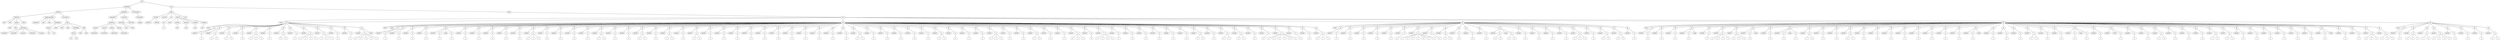 graph Tree {
	"t0" [label = "TEI"];
	"t1" [label = "teiHeader"];
	"t2" [label = "fileDesc"];
	"t3" [label = "titleStmt"];
	"t4" [label = "title"];
	"t5" [label = "title"];
	"t6" [label = "author"];
	"t7" [label = "idno"];
	"t8" [label = "idno"];
	"t9" [label = "persName"];
	"t10" [label = "forename"];
	"t11" [label = "nameLink"];
	"t12" [label = "surname"];
	"t13" [label = "nameLink"];
	"t14" [label = "surname"];
	"t15" [label = "editor"];
	"t16" [label = "publicationStmt"];
	"t17" [label = "publisher"];
	"t18" [label = "idno"];
	"t19" [label = "idno"];
	"t20" [label = "availability"];
	"t21" [label = "licence"];
	"t22" [label = "ab"];
	"t23" [label = "ref"];
	"t24" [label = "sourceDesc"];
	"t25" [label = "bibl"];
	"t26" [label = "name"];
	"t27" [label = "idno"];
	"t28" [label = "idno"];
	"t29" [label = "availability"];
	"t30" [label = "licence"];
	"t31" [label = "ab"];
	"t32" [label = "ref"];
	"t33" [label = "bibl"];
	"t34" [label = "date"];
	"t35" [label = "idno"];
	"t36" [label = "profileDesc"];
	"t37" [label = "particDesc"];
	"t38" [label = "listPerson"];
	"t39" [label = "person"];
	"t40" [label = "persName"];
	"t41" [label = "person"];
	"t42" [label = "persName"];
	"t43" [label = "person"];
	"t44" [label = "persName"];
	"t45" [label = "person"];
	"t46" [label = "persName"];
	"t47" [label = "textClass"];
	"t48" [label = "keywords"];
	"t49" [label = "term"];
	"t50" [label = "term"];
	"t51" [label = "classCode"];
	"t52" [label = "revisionDesc"];
	"t53" [label = "listChange"];
	"t54" [label = "change"];
	"t55" [label = "text"];
	"t56" [label = "front"];
	"t57" [label = "docTitle"];
	"t58" [label = "titlePart"];
	"t59" [label = "titlePart"];
	"t60" [label = "docDate"];
	"t61" [label = "div"];
	"t62" [label = "div"];
	"t63" [label = "p"];
	"t64" [label = "castList"];
	"t65" [label = "head"];
	"t66" [label = "castItem"];
	"t67" [label = "role"];
	"t68" [label = "castItem"];
	"t69" [label = "role"];
	"t70" [label = "castItem"];
	"t71" [label = "role"];
	"t72" [label = "castItem"];
	"t73" [label = "role"];
	"t74" [label = "note"];
	"t75" [label = "body"];
	"t76" [label = "div"];
	"t77" [label = "head"];
	"t78" [label = "div"];
	"t79" [label = "head"];
	"t80" [label = "sp"];
	"t81" [label = "speaker"];
	"t82" [label = "p"];
	"t83" [label = "s"];
	"t84" [label = "sp"];
	"t85" [label = "speaker"];
	"t86" [label = "p"];
	"t87" [label = "s"];
	"t88" [label = "s"];
	"t89" [label = "sp"];
	"t90" [label = "speaker"];
	"t91" [label = "p"];
	"t92" [label = "s"];
	"t93" [label = "s"];
	"t94" [label = "sp"];
	"t95" [label = "speaker"];
	"t96" [label = "p"];
	"t97" [label = "s"];
	"t98" [label = "sp"];
	"t99" [label = "speaker"];
	"t100" [label = "p"];
	"t101" [label = "s"];
	"t102" [label = "s"];
	"t103" [label = "s"];
	"t104" [label = "sp"];
	"t105" [label = "speaker"];
	"t106" [label = "p"];
	"t107" [label = "s"];
	"t108" [label = "sp"];
	"t109" [label = "speaker"];
	"t110" [label = "p"];
	"t111" [label = "s"];
	"t112" [label = "s"];
	"t113" [label = "sp"];
	"t114" [label = "speaker"];
	"t115" [label = "p"];
	"t116" [label = "s"];
	"t117" [label = "sp"];
	"t118" [label = "speaker"];
	"t119" [label = "p"];
	"t120" [label = "s"];
	"t121" [label = "s"];
	"t122" [label = "s"];
	"t123" [label = "s"];
	"t124" [label = "sp"];
	"t125" [label = "speaker"];
	"t126" [label = "p"];
	"t127" [label = "s"];
	"t128" [label = "s"];
	"t129" [label = "s"];
	"t130" [label = "sp"];
	"t131" [label = "speaker"];
	"t132" [label = "p"];
	"t133" [label = "s"];
	"t134" [label = "sp"];
	"t135" [label = "speaker"];
	"t136" [label = "p"];
	"t137" [label = "s"];
	"t138" [label = "sp"];
	"t139" [label = "speaker"];
	"t140" [label = "p"];
	"t141" [label = "s"];
	"t142" [label = "s"];
	"t143" [label = "s"];
	"t144" [label = "s"];
	"t145" [label = "s"];
	"t146" [label = "stage"];
	"t147" [label = "div"];
	"t148" [label = "head"];
	"t149" [label = "stage"];
	"t150" [label = "sp"];
	"t151" [label = "speaker"];
	"t152" [label = "p"];
	"t153" [label = "s"];
	"t154" [label = "sp"];
	"t155" [label = "speaker"];
	"t156" [label = "p"];
	"t157" [label = "s"];
	"t158" [label = "sp"];
	"t159" [label = "speaker"];
	"t160" [label = "p"];
	"t161" [label = "s"];
	"t162" [label = "sp"];
	"t163" [label = "speaker"];
	"t164" [label = "p"];
	"t165" [label = "s"];
	"t166" [label = "sp"];
	"t167" [label = "speaker"];
	"t168" [label = "p"];
	"t169" [label = "s"];
	"t170" [label = "stage"];
	"t171" [label = "p"];
	"t172" [label = "s"];
	"t173" [label = "sp"];
	"t174" [label = "speaker"];
	"t175" [label = "p"];
	"t176" [label = "s"];
	"t177" [label = "sp"];
	"t178" [label = "speaker"];
	"t179" [label = "p"];
	"t180" [label = "s"];
	"t181" [label = "sp"];
	"t182" [label = "speaker"];
	"t183" [label = "p"];
	"t184" [label = "s"];
	"t185" [label = "sp"];
	"t186" [label = "speaker"];
	"t187" [label = "p"];
	"t188" [label = "s"];
	"t189" [label = "sp"];
	"t190" [label = "speaker"];
	"t191" [label = "p"];
	"t192" [label = "s"];
	"t193" [label = "sp"];
	"t194" [label = "speaker"];
	"t195" [label = "p"];
	"t196" [label = "s"];
	"t197" [label = "s"];
	"t198" [label = "s"];
	"t199" [label = "sp"];
	"t200" [label = "speaker"];
	"t201" [label = "p"];
	"t202" [label = "s"];
	"t203" [label = "sp"];
	"t204" [label = "speaker"];
	"t205" [label = "p"];
	"t206" [label = "s"];
	"t207" [label = "sp"];
	"t208" [label = "speaker"];
	"t209" [label = "p"];
	"t210" [label = "s"];
	"t211" [label = "sp"];
	"t212" [label = "speaker"];
	"t213" [label = "p"];
	"t214" [label = "s"];
	"t215" [label = "sp"];
	"t216" [label = "speaker"];
	"t217" [label = "p"];
	"t218" [label = "s"];
	"t219" [label = "s"];
	"t220" [label = "sp"];
	"t221" [label = "speaker"];
	"t222" [label = "p"];
	"t223" [label = "s"];
	"t224" [label = "sp"];
	"t225" [label = "speaker"];
	"t226" [label = "p"];
	"t227" [label = "s"];
	"t228" [label = "sp"];
	"t229" [label = "speaker"];
	"t230" [label = "p"];
	"t231" [label = "s"];
	"t232" [label = "s"];
	"t233" [label = "sp"];
	"t234" [label = "speaker"];
	"t235" [label = "p"];
	"t236" [label = "s"];
	"t237" [label = "sp"];
	"t238" [label = "speaker"];
	"t239" [label = "p"];
	"t240" [label = "s"];
	"t241" [label = "s"];
	"t242" [label = "sp"];
	"t243" [label = "speaker"];
	"t244" [label = "p"];
	"t245" [label = "s"];
	"t246" [label = "sp"];
	"t247" [label = "speaker"];
	"t248" [label = "p"];
	"t249" [label = "s"];
	"t250" [label = "s"];
	"t251" [label = "sp"];
	"t252" [label = "speaker"];
	"t253" [label = "p"];
	"t254" [label = "s"];
	"t255" [label = "sp"];
	"t256" [label = "speaker"];
	"t257" [label = "p"];
	"t258" [label = "s"];
	"t259" [label = "sp"];
	"t260" [label = "speaker"];
	"t261" [label = "p"];
	"t262" [label = "s"];
	"t263" [label = "sp"];
	"t264" [label = "speaker"];
	"t265" [label = "p"];
	"t266" [label = "s"];
	"t267" [label = "sp"];
	"t268" [label = "speaker"];
	"t269" [label = "p"];
	"t270" [label = "s"];
	"t271" [label = "sp"];
	"t272" [label = "speaker"];
	"t273" [label = "p"];
	"t274" [label = "s"];
	"t275" [label = "sp"];
	"t276" [label = "speaker"];
	"t277" [label = "p"];
	"t278" [label = "s"];
	"t279" [label = "sp"];
	"t280" [label = "speaker"];
	"t281" [label = "p"];
	"t282" [label = "s"];
	"t283" [label = "sp"];
	"t284" [label = "speaker"];
	"t285" [label = "p"];
	"t286" [label = "s"];
	"t287" [label = "sp"];
	"t288" [label = "speaker"];
	"t289" [label = "p"];
	"t290" [label = "s"];
	"t291" [label = "sp"];
	"t292" [label = "speaker"];
	"t293" [label = "p"];
	"t294" [label = "s"];
	"t295" [label = "sp"];
	"t296" [label = "speaker"];
	"t297" [label = "p"];
	"t298" [label = "s"];
	"t299" [label = "s"];
	"t300" [label = "sp"];
	"t301" [label = "speaker"];
	"t302" [label = "p"];
	"t303" [label = "s"];
	"t304" [label = "sp"];
	"t305" [label = "speaker"];
	"t306" [label = "p"];
	"t307" [label = "s"];
	"t308" [label = "sp"];
	"t309" [label = "speaker"];
	"t310" [label = "p"];
	"t311" [label = "s"];
	"t312" [label = "sp"];
	"t313" [label = "speaker"];
	"t314" [label = "p"];
	"t315" [label = "s"];
	"t316" [label = "sp"];
	"t317" [label = "speaker"];
	"t318" [label = "p"];
	"t319" [label = "s"];
	"t320" [label = "sp"];
	"t321" [label = "speaker"];
	"t322" [label = "p"];
	"t323" [label = "s"];
	"t324" [label = "s"];
	"t325" [label = "sp"];
	"t326" [label = "speaker"];
	"t327" [label = "p"];
	"t328" [label = "s"];
	"t329" [label = "sp"];
	"t330" [label = "speaker"];
	"t331" [label = "p"];
	"t332" [label = "s"];
	"t333" [label = "sp"];
	"t334" [label = "speaker"];
	"t335" [label = "p"];
	"t336" [label = "s"];
	"t337" [label = "sp"];
	"t338" [label = "speaker"];
	"t339" [label = "p"];
	"t340" [label = "s"];
	"t341" [label = "s"];
	"t342" [label = "s"];
	"t343" [label = "sp"];
	"t344" [label = "speaker"];
	"t345" [label = "p"];
	"t346" [label = "s"];
	"t347" [label = "sp"];
	"t348" [label = "speaker"];
	"t349" [label = "p"];
	"t350" [label = "s"];
	"t351" [label = "sp"];
	"t352" [label = "speaker"];
	"t353" [label = "p"];
	"t354" [label = "s"];
	"t355" [label = "s"];
	"t356" [label = "sp"];
	"t357" [label = "speaker"];
	"t358" [label = "p"];
	"t359" [label = "s"];
	"t360" [label = "sp"];
	"t361" [label = "speaker"];
	"t362" [label = "p"];
	"t363" [label = "s"];
	"t364" [label = "sp"];
	"t365" [label = "speaker"];
	"t366" [label = "p"];
	"t367" [label = "s"];
	"t368" [label = "s"];
	"t369" [label = "s"];
	"t370" [label = "sp"];
	"t371" [label = "speaker"];
	"t372" [label = "p"];
	"t373" [label = "s"];
	"t374" [label = "sp"];
	"t375" [label = "speaker"];
	"t376" [label = "p"];
	"t377" [label = "s"];
	"t378" [label = "s"];
	"t379" [label = "s"];
	"t380" [label = "s"];
	"t381" [label = "sp"];
	"t382" [label = "speaker"];
	"t383" [label = "p"];
	"t384" [label = "s"];
	"t385" [label = "sp"];
	"t386" [label = "speaker"];
	"t387" [label = "p"];
	"t388" [label = "s"];
	"t389" [label = "sp"];
	"t390" [label = "speaker"];
	"t391" [label = "p"];
	"t392" [label = "s"];
	"t393" [label = "sp"];
	"t394" [label = "speaker"];
	"t395" [label = "p"];
	"t396" [label = "s"];
	"t397" [label = "sp"];
	"t398" [label = "speaker"];
	"t399" [label = "p"];
	"t400" [label = "s"];
	"t401" [label = "sp"];
	"t402" [label = "speaker"];
	"t403" [label = "p"];
	"t404" [label = "s"];
	"t405" [label = "sp"];
	"t406" [label = "speaker"];
	"t407" [label = "p"];
	"t408" [label = "s"];
	"t409" [label = "s"];
	"t410" [label = "sp"];
	"t411" [label = "speaker"];
	"t412" [label = "p"];
	"t413" [label = "s"];
	"t414" [label = "sp"];
	"t415" [label = "speaker"];
	"t416" [label = "p"];
	"t417" [label = "s"];
	"t418" [label = "s"];
	"t419" [label = "sp"];
	"t420" [label = "speaker"];
	"t421" [label = "p"];
	"t422" [label = "s"];
	"t423" [label = "s"];
	"t424" [label = "sp"];
	"t425" [label = "speaker"];
	"t426" [label = "p"];
	"t427" [label = "s"];
	"t428" [label = "sp"];
	"t429" [label = "speaker"];
	"t430" [label = "p"];
	"t431" [label = "s"];
	"t432" [label = "sp"];
	"t433" [label = "speaker"];
	"t434" [label = "p"];
	"t435" [label = "s"];
	"t436" [label = "s"];
	"t437" [label = "s"];
	"t438" [label = "s"];
	"t439" [label = "s"];
	"t440" [label = "s"];
	"t441" [label = "sp"];
	"t442" [label = "speaker"];
	"t443" [label = "p"];
	"t444" [label = "s"];
	"t445" [label = "sp"];
	"t446" [label = "speaker"];
	"t447" [label = "p"];
	"t448" [label = "s"];
	"t449" [label = "sp"];
	"t450" [label = "speaker"];
	"t451" [label = "p"];
	"t452" [label = "s"];
	"t453" [label = "s"];
	"t454" [label = "s"];
	"t455" [label = "div"];
	"t456" [label = "head"];
	"t457" [label = "sp"];
	"t458" [label = "speaker"];
	"t459" [label = "p"];
	"t460" [label = "s"];
	"t461" [label = "sp"];
	"t462" [label = "speaker"];
	"t463" [label = "p"];
	"t464" [label = "s"];
	"t465" [label = "sp"];
	"t466" [label = "speaker"];
	"t467" [label = "p"];
	"t468" [label = "s"];
	"t469" [label = "sp"];
	"t470" [label = "speaker"];
	"t471" [label = "p"];
	"t472" [label = "s"];
	"t473" [label = "sp"];
	"t474" [label = "speaker"];
	"t475" [label = "p"];
	"t476" [label = "s"];
	"t477" [label = "sp"];
	"t478" [label = "speaker"];
	"t479" [label = "p"];
	"t480" [label = "s"];
	"t481" [label = "sp"];
	"t482" [label = "speaker"];
	"t483" [label = "p"];
	"t484" [label = "s"];
	"t485" [label = "s"];
	"t486" [label = "s"];
	"t487" [label = "s"];
	"t488" [label = "s"];
	"t489" [label = "s"];
	"t490" [label = "s"];
	"t491" [label = "sp"];
	"t492" [label = "speaker"];
	"t493" [label = "p"];
	"t494" [label = "s"];
	"t495" [label = "sp"];
	"t496" [label = "speaker"];
	"t497" [label = "p"];
	"t498" [label = "s"];
	"t499" [label = "s"];
	"t500" [label = "sp"];
	"t501" [label = "speaker"];
	"t502" [label = "p"];
	"t503" [label = "s"];
	"t504" [label = "sp"];
	"t505" [label = "speaker"];
	"t506" [label = "p"];
	"t507" [label = "s"];
	"t508" [label = "sp"];
	"t509" [label = "speaker"];
	"t510" [label = "p"];
	"t511" [label = "s"];
	"t512" [label = "sp"];
	"t513" [label = "speaker"];
	"t514" [label = "p"];
	"t515" [label = "s"];
	"t516" [label = "s"];
	"t517" [label = "stage"];
	"t518" [label = "p"];
	"t519" [label = "s"];
	"t520" [label = "s"];
	"t521" [label = "sp"];
	"t522" [label = "speaker"];
	"t523" [label = "p"];
	"t524" [label = "s"];
	"t525" [label = "sp"];
	"t526" [label = "speaker"];
	"t527" [label = "p"];
	"t528" [label = "s"];
	"t529" [label = "sp"];
	"t530" [label = "speaker"];
	"t531" [label = "p"];
	"t532" [label = "s"];
	"t533" [label = "sp"];
	"t534" [label = "speaker"];
	"t535" [label = "p"];
	"t536" [label = "s"];
	"t537" [label = "sp"];
	"t538" [label = "speaker"];
	"t539" [label = "p"];
	"t540" [label = "s"];
	"t541" [label = "s"];
	"t542" [label = "s"];
	"t543" [label = "sp"];
	"t544" [label = "speaker"];
	"t545" [label = "p"];
	"t546" [label = "s"];
	"t547" [label = "sp"];
	"t548" [label = "speaker"];
	"t549" [label = "p"];
	"t550" [label = "s"];
	"t551" [label = "s"];
	"t552" [label = "sp"];
	"t553" [label = "speaker"];
	"t554" [label = "p"];
	"t555" [label = "s"];
	"t556" [label = "s"];
	"t557" [label = "sp"];
	"t558" [label = "speaker"];
	"t559" [label = "p"];
	"t560" [label = "s"];
	"t561" [label = "div"];
	"t562" [label = "head"];
	"t563" [label = "sp"];
	"t564" [label = "speaker"];
	"t565" [label = "p"];
	"t566" [label = "s"];
	"t567" [label = "sp"];
	"t568" [label = "speaker"];
	"t569" [label = "p"];
	"t570" [label = "s"];
	"t571" [label = "sp"];
	"t572" [label = "speaker"];
	"t573" [label = "p"];
	"t574" [label = "s"];
	"t575" [label = "sp"];
	"t576" [label = "speaker"];
	"t577" [label = "p"];
	"t578" [label = "s"];
	"t579" [label = "stage"];
	"t580" [label = "sp"];
	"t581" [label = "speaker"];
	"t582" [label = "p"];
	"t583" [label = "s"];
	"t584" [label = "sp"];
	"t585" [label = "speaker"];
	"t586" [label = "p"];
	"t587" [label = "s"];
	"t588" [label = "s"];
	"t589" [label = "s"];
	"t590" [label = "s"];
	"t591" [label = "sp"];
	"t592" [label = "speaker"];
	"t593" [label = "p"];
	"t594" [label = "s"];
	"t595" [label = "s"];
	"t596" [label = "s"];
	"t597" [label = "sp"];
	"t598" [label = "speaker"];
	"t599" [label = "p"];
	"t600" [label = "s"];
	"t601" [label = "stage"];
	"t602" [label = "sp"];
	"t603" [label = "speaker"];
	"t604" [label = "p"];
	"t605" [label = "s"];
	"t606" [label = "sp"];
	"t607" [label = "speaker"];
	"t608" [label = "p"];
	"t609" [label = "s"];
	"t610" [label = "stage"];
	"t611" [label = "p"];
	"t612" [label = "s"];
	"t613" [label = "sp"];
	"t614" [label = "speaker"];
	"t615" [label = "p"];
	"t616" [label = "s"];
	"t617" [label = "s"];
	"t618" [label = "sp"];
	"t619" [label = "speaker"];
	"t620" [label = "p"];
	"t621" [label = "s"];
	"t622" [label = "sp"];
	"t623" [label = "speaker"];
	"t624" [label = "p"];
	"t625" [label = "s"];
	"t626" [label = "sp"];
	"t627" [label = "speaker"];
	"t628" [label = "p"];
	"t629" [label = "s"];
	"t630" [label = "s"];
	"t631" [label = "sp"];
	"t632" [label = "speaker"];
	"t633" [label = "p"];
	"t634" [label = "s"];
	"t635" [label = "sp"];
	"t636" [label = "speaker"];
	"t637" [label = "p"];
	"t638" [label = "s"];
	"t639" [label = "sp"];
	"t640" [label = "speaker"];
	"t641" [label = "p"];
	"t642" [label = "s"];
	"t643" [label = "sp"];
	"t644" [label = "speaker"];
	"t645" [label = "p"];
	"t646" [label = "s"];
	"t647" [label = "sp"];
	"t648" [label = "speaker"];
	"t649" [label = "p"];
	"t650" [label = "s"];
	"t651" [label = "sp"];
	"t652" [label = "speaker"];
	"t653" [label = "p"];
	"t654" [label = "s"];
	"t655" [label = "sp"];
	"t656" [label = "speaker"];
	"t657" [label = "p"];
	"t658" [label = "s"];
	"t659" [label = "sp"];
	"t660" [label = "speaker"];
	"t661" [label = "p"];
	"t662" [label = "s"];
	"t663" [label = "sp"];
	"t664" [label = "speaker"];
	"t665" [label = "p"];
	"t666" [label = "s"];
	"t667" [label = "stage"];
	"t668" [label = "sp"];
	"t669" [label = "speaker"];
	"t670" [label = "p"];
	"t671" [label = "s"];
	"t672" [label = "sp"];
	"t673" [label = "speaker"];
	"t674" [label = "p"];
	"t675" [label = "s"];
	"t676" [label = "sp"];
	"t677" [label = "speaker"];
	"t678" [label = "p"];
	"t679" [label = "s"];
	"t680" [label = "sp"];
	"t681" [label = "speaker"];
	"t682" [label = "p"];
	"t683" [label = "s"];
	"t684" [label = "s"];
	"t685" [label = "sp"];
	"t686" [label = "speaker"];
	"t687" [label = "p"];
	"t688" [label = "s"];
	"t689" [label = "sp"];
	"t690" [label = "speaker"];
	"t691" [label = "p"];
	"t692" [label = "s"];
	"t693" [label = "sp"];
	"t694" [label = "speaker"];
	"t695" [label = "p"];
	"t696" [label = "s"];
	"t697" [label = "stage"];
	"t698" [label = "p"];
	"t699" [label = "s"];
	"t700" [label = "sp"];
	"t701" [label = "speaker"];
	"t702" [label = "p"];
	"t703" [label = "s"];
	"t704" [label = "sp"];
	"t705" [label = "speaker"];
	"t706" [label = "stage"];
	"t707" [label = "p"];
	"t708" [label = "s"];
	"t709" [label = "sp"];
	"t710" [label = "speaker"];
	"t711" [label = "p"];
	"t712" [label = "s"];
	"t713" [label = "sp"];
	"t714" [label = "speaker"];
	"t715" [label = "p"];
	"t716" [label = "s"];
	"t717" [label = "sp"];
	"t718" [label = "speaker"];
	"t719" [label = "p"];
	"t720" [label = "s"];
	"t721" [label = "s"];
	"t722" [label = "sp"];
	"t723" [label = "speaker"];
	"t724" [label = "p"];
	"t725" [label = "s"];
	"t726" [label = "sp"];
	"t727" [label = "speaker"];
	"t728" [label = "p"];
	"t729" [label = "s"];
	"t730" [label = "sp"];
	"t731" [label = "speaker"];
	"t732" [label = "p"];
	"t733" [label = "s"];
	"t734" [label = "sp"];
	"t735" [label = "speaker"];
	"t736" [label = "p"];
	"t737" [label = "s"];
	"t738" [label = "s"];
	"t739" [label = "sp"];
	"t740" [label = "speaker"];
	"t741" [label = "p"];
	"t742" [label = "s"];
	"t743" [label = "s"];
	"t744" [label = "sp"];
	"t745" [label = "speaker"];
	"t746" [label = "p"];
	"t747" [label = "s"];
	"t748" [label = "sp"];
	"t749" [label = "speaker"];
	"t750" [label = "p"];
	"t751" [label = "s"];
	"t752" [label = "sp"];
	"t753" [label = "speaker"];
	"t754" [label = "p"];
	"t755" [label = "s"];
	"t756" [label = "sp"];
	"t757" [label = "speaker"];
	"t758" [label = "p"];
	"t759" [label = "s"];
	"t760" [label = "sp"];
	"t761" [label = "speaker"];
	"t762" [label = "p"];
	"t763" [label = "s"];
	"t764" [label = "sp"];
	"t765" [label = "speaker"];
	"t766" [label = "p"];
	"t767" [label = "s"];
	"t768" [label = "sp"];
	"t769" [label = "speaker"];
	"t770" [label = "p"];
	"t771" [label = "s"];
	"t772" [label = "stage"];
	"t773" [label = "sp"];
	"t774" [label = "speaker"];
	"t775" [label = "p"];
	"t776" [label = "s"];
	"t777" [label = "sp"];
	"t778" [label = "speaker"];
	"t779" [label = "p"];
	"t780" [label = "s"];
	"t781" [label = "sp"];
	"t782" [label = "speaker"];
	"t783" [label = "p"];
	"t784" [label = "s"];
	"t785" [label = "s"];
	"t786" [label = "s"];
	"t787" [label = "sp"];
	"t788" [label = "speaker"];
	"t789" [label = "p"];
	"t790" [label = "s"];
	"t791" [label = "s"];
	"t792" [label = "s"];
	"t793" [label = "div"];
	"t794" [label = "head"];
	"t795" [label = "sp"];
	"t796" [label = "speaker"];
	"t797" [label = "p"];
	"t798" [label = "s"];
	"t799" [label = "sp"];
	"t800" [label = "speaker"];
	"t801" [label = "p"];
	"t802" [label = "s"];
	"t803" [label = "s"];
	"t804" [label = "s"];
	"t805" [label = "sp"];
	"t806" [label = "speaker"];
	"t807" [label = "p"];
	"t808" [label = "s"];
	"t809" [label = "s"];
	"t810" [label = "sp"];
	"t811" [label = "speaker"];
	"t812" [label = "p"];
	"t813" [label = "s"];
	"t814" [label = "s"];
	"t815" [label = "s"];
	"t816" [label = "s"];
	"t817" [label = "sp"];
	"t818" [label = "speaker"];
	"t819" [label = "p"];
	"t820" [label = "s"];
	"t821" [label = "sp"];
	"t822" [label = "speaker"];
	"t823" [label = "p"];
	"t824" [label = "s"];
	"t825" [label = "sp"];
	"t826" [label = "speaker"];
	"t827" [label = "p"];
	"t828" [label = "s"];
	"t829" [label = "sp"];
	"t830" [label = "speaker"];
	"t831" [label = "p"];
	"t832" [label = "s"];
	"t833" [label = "s"];
	"t0" -- "t1";
	"t1" -- "t2";
	"t2" -- "t3";
	"t3" -- "t4";
	"t3" -- "t5";
	"t3" -- "t6";
	"t6" -- "t7";
	"t6" -- "t8";
	"t6" -- "t9";
	"t9" -- "t10";
	"t9" -- "t11";
	"t9" -- "t12";
	"t9" -- "t13";
	"t9" -- "t14";
	"t3" -- "t15";
	"t2" -- "t16";
	"t16" -- "t17";
	"t16" -- "t18";
	"t16" -- "t19";
	"t16" -- "t20";
	"t20" -- "t21";
	"t21" -- "t22";
	"t21" -- "t23";
	"t2" -- "t24";
	"t24" -- "t25";
	"t25" -- "t26";
	"t25" -- "t27";
	"t25" -- "t28";
	"t25" -- "t29";
	"t29" -- "t30";
	"t30" -- "t31";
	"t30" -- "t32";
	"t25" -- "t33";
	"t33" -- "t34";
	"t33" -- "t35";
	"t1" -- "t36";
	"t36" -- "t37";
	"t37" -- "t38";
	"t38" -- "t39";
	"t39" -- "t40";
	"t38" -- "t41";
	"t41" -- "t42";
	"t38" -- "t43";
	"t43" -- "t44";
	"t38" -- "t45";
	"t45" -- "t46";
	"t36" -- "t47";
	"t47" -- "t48";
	"t48" -- "t49";
	"t48" -- "t50";
	"t47" -- "t51";
	"t1" -- "t52";
	"t52" -- "t53";
	"t53" -- "t54";
	"t0" -- "t55";
	"t55" -- "t56";
	"t56" -- "t57";
	"t57" -- "t58";
	"t57" -- "t59";
	"t56" -- "t60";
	"t56" -- "t61";
	"t61" -- "t62";
	"t62" -- "t63";
	"t56" -- "t64";
	"t64" -- "t65";
	"t64" -- "t66";
	"t66" -- "t67";
	"t64" -- "t68";
	"t68" -- "t69";
	"t64" -- "t70";
	"t70" -- "t71";
	"t64" -- "t72";
	"t72" -- "t73";
	"t56" -- "t74";
	"t55" -- "t75";
	"t75" -- "t76";
	"t76" -- "t77";
	"t76" -- "t78";
	"t78" -- "t79";
	"t78" -- "t80";
	"t80" -- "t81";
	"t80" -- "t82";
	"t82" -- "t83";
	"t78" -- "t84";
	"t84" -- "t85";
	"t84" -- "t86";
	"t86" -- "t87";
	"t86" -- "t88";
	"t78" -- "t89";
	"t89" -- "t90";
	"t89" -- "t91";
	"t91" -- "t92";
	"t91" -- "t93";
	"t78" -- "t94";
	"t94" -- "t95";
	"t94" -- "t96";
	"t96" -- "t97";
	"t78" -- "t98";
	"t98" -- "t99";
	"t98" -- "t100";
	"t100" -- "t101";
	"t100" -- "t102";
	"t100" -- "t103";
	"t78" -- "t104";
	"t104" -- "t105";
	"t104" -- "t106";
	"t106" -- "t107";
	"t78" -- "t108";
	"t108" -- "t109";
	"t108" -- "t110";
	"t110" -- "t111";
	"t110" -- "t112";
	"t78" -- "t113";
	"t113" -- "t114";
	"t113" -- "t115";
	"t115" -- "t116";
	"t78" -- "t117";
	"t117" -- "t118";
	"t117" -- "t119";
	"t119" -- "t120";
	"t119" -- "t121";
	"t119" -- "t122";
	"t119" -- "t123";
	"t78" -- "t124";
	"t124" -- "t125";
	"t124" -- "t126";
	"t126" -- "t127";
	"t126" -- "t128";
	"t126" -- "t129";
	"t78" -- "t130";
	"t130" -- "t131";
	"t130" -- "t132";
	"t132" -- "t133";
	"t78" -- "t134";
	"t134" -- "t135";
	"t134" -- "t136";
	"t136" -- "t137";
	"t78" -- "t138";
	"t138" -- "t139";
	"t138" -- "t140";
	"t140" -- "t141";
	"t140" -- "t142";
	"t140" -- "t143";
	"t140" -- "t144";
	"t140" -- "t145";
	"t138" -- "t146";
	"t76" -- "t147";
	"t147" -- "t148";
	"t147" -- "t149";
	"t147" -- "t150";
	"t150" -- "t151";
	"t150" -- "t152";
	"t152" -- "t153";
	"t147" -- "t154";
	"t154" -- "t155";
	"t154" -- "t156";
	"t156" -- "t157";
	"t147" -- "t158";
	"t158" -- "t159";
	"t158" -- "t160";
	"t160" -- "t161";
	"t147" -- "t162";
	"t162" -- "t163";
	"t162" -- "t164";
	"t164" -- "t165";
	"t147" -- "t166";
	"t166" -- "t167";
	"t166" -- "t168";
	"t168" -- "t169";
	"t166" -- "t170";
	"t166" -- "t171";
	"t171" -- "t172";
	"t147" -- "t173";
	"t173" -- "t174";
	"t173" -- "t175";
	"t175" -- "t176";
	"t147" -- "t177";
	"t177" -- "t178";
	"t177" -- "t179";
	"t179" -- "t180";
	"t147" -- "t181";
	"t181" -- "t182";
	"t181" -- "t183";
	"t183" -- "t184";
	"t147" -- "t185";
	"t185" -- "t186";
	"t185" -- "t187";
	"t187" -- "t188";
	"t147" -- "t189";
	"t189" -- "t190";
	"t189" -- "t191";
	"t191" -- "t192";
	"t147" -- "t193";
	"t193" -- "t194";
	"t193" -- "t195";
	"t195" -- "t196";
	"t195" -- "t197";
	"t195" -- "t198";
	"t147" -- "t199";
	"t199" -- "t200";
	"t199" -- "t201";
	"t201" -- "t202";
	"t147" -- "t203";
	"t203" -- "t204";
	"t203" -- "t205";
	"t205" -- "t206";
	"t147" -- "t207";
	"t207" -- "t208";
	"t207" -- "t209";
	"t209" -- "t210";
	"t147" -- "t211";
	"t211" -- "t212";
	"t211" -- "t213";
	"t213" -- "t214";
	"t147" -- "t215";
	"t215" -- "t216";
	"t215" -- "t217";
	"t217" -- "t218";
	"t217" -- "t219";
	"t147" -- "t220";
	"t220" -- "t221";
	"t220" -- "t222";
	"t222" -- "t223";
	"t147" -- "t224";
	"t224" -- "t225";
	"t224" -- "t226";
	"t226" -- "t227";
	"t147" -- "t228";
	"t228" -- "t229";
	"t228" -- "t230";
	"t230" -- "t231";
	"t230" -- "t232";
	"t147" -- "t233";
	"t233" -- "t234";
	"t233" -- "t235";
	"t235" -- "t236";
	"t147" -- "t237";
	"t237" -- "t238";
	"t237" -- "t239";
	"t239" -- "t240";
	"t239" -- "t241";
	"t147" -- "t242";
	"t242" -- "t243";
	"t242" -- "t244";
	"t244" -- "t245";
	"t147" -- "t246";
	"t246" -- "t247";
	"t246" -- "t248";
	"t248" -- "t249";
	"t248" -- "t250";
	"t147" -- "t251";
	"t251" -- "t252";
	"t251" -- "t253";
	"t253" -- "t254";
	"t147" -- "t255";
	"t255" -- "t256";
	"t255" -- "t257";
	"t257" -- "t258";
	"t147" -- "t259";
	"t259" -- "t260";
	"t259" -- "t261";
	"t261" -- "t262";
	"t147" -- "t263";
	"t263" -- "t264";
	"t263" -- "t265";
	"t265" -- "t266";
	"t147" -- "t267";
	"t267" -- "t268";
	"t267" -- "t269";
	"t269" -- "t270";
	"t147" -- "t271";
	"t271" -- "t272";
	"t271" -- "t273";
	"t273" -- "t274";
	"t147" -- "t275";
	"t275" -- "t276";
	"t275" -- "t277";
	"t277" -- "t278";
	"t147" -- "t279";
	"t279" -- "t280";
	"t279" -- "t281";
	"t281" -- "t282";
	"t147" -- "t283";
	"t283" -- "t284";
	"t283" -- "t285";
	"t285" -- "t286";
	"t147" -- "t287";
	"t287" -- "t288";
	"t287" -- "t289";
	"t289" -- "t290";
	"t147" -- "t291";
	"t291" -- "t292";
	"t291" -- "t293";
	"t293" -- "t294";
	"t147" -- "t295";
	"t295" -- "t296";
	"t295" -- "t297";
	"t297" -- "t298";
	"t297" -- "t299";
	"t147" -- "t300";
	"t300" -- "t301";
	"t300" -- "t302";
	"t302" -- "t303";
	"t147" -- "t304";
	"t304" -- "t305";
	"t304" -- "t306";
	"t306" -- "t307";
	"t147" -- "t308";
	"t308" -- "t309";
	"t308" -- "t310";
	"t310" -- "t311";
	"t147" -- "t312";
	"t312" -- "t313";
	"t312" -- "t314";
	"t314" -- "t315";
	"t147" -- "t316";
	"t316" -- "t317";
	"t316" -- "t318";
	"t318" -- "t319";
	"t147" -- "t320";
	"t320" -- "t321";
	"t320" -- "t322";
	"t322" -- "t323";
	"t322" -- "t324";
	"t147" -- "t325";
	"t325" -- "t326";
	"t325" -- "t327";
	"t327" -- "t328";
	"t147" -- "t329";
	"t329" -- "t330";
	"t329" -- "t331";
	"t331" -- "t332";
	"t147" -- "t333";
	"t333" -- "t334";
	"t333" -- "t335";
	"t335" -- "t336";
	"t147" -- "t337";
	"t337" -- "t338";
	"t337" -- "t339";
	"t339" -- "t340";
	"t339" -- "t341";
	"t339" -- "t342";
	"t147" -- "t343";
	"t343" -- "t344";
	"t343" -- "t345";
	"t345" -- "t346";
	"t147" -- "t347";
	"t347" -- "t348";
	"t347" -- "t349";
	"t349" -- "t350";
	"t147" -- "t351";
	"t351" -- "t352";
	"t351" -- "t353";
	"t353" -- "t354";
	"t353" -- "t355";
	"t147" -- "t356";
	"t356" -- "t357";
	"t356" -- "t358";
	"t358" -- "t359";
	"t147" -- "t360";
	"t360" -- "t361";
	"t360" -- "t362";
	"t362" -- "t363";
	"t147" -- "t364";
	"t364" -- "t365";
	"t364" -- "t366";
	"t366" -- "t367";
	"t366" -- "t368";
	"t366" -- "t369";
	"t147" -- "t370";
	"t370" -- "t371";
	"t370" -- "t372";
	"t372" -- "t373";
	"t147" -- "t374";
	"t374" -- "t375";
	"t374" -- "t376";
	"t376" -- "t377";
	"t376" -- "t378";
	"t376" -- "t379";
	"t376" -- "t380";
	"t147" -- "t381";
	"t381" -- "t382";
	"t381" -- "t383";
	"t383" -- "t384";
	"t147" -- "t385";
	"t385" -- "t386";
	"t385" -- "t387";
	"t387" -- "t388";
	"t147" -- "t389";
	"t389" -- "t390";
	"t389" -- "t391";
	"t391" -- "t392";
	"t147" -- "t393";
	"t393" -- "t394";
	"t393" -- "t395";
	"t395" -- "t396";
	"t147" -- "t397";
	"t397" -- "t398";
	"t397" -- "t399";
	"t399" -- "t400";
	"t147" -- "t401";
	"t401" -- "t402";
	"t401" -- "t403";
	"t403" -- "t404";
	"t147" -- "t405";
	"t405" -- "t406";
	"t405" -- "t407";
	"t407" -- "t408";
	"t407" -- "t409";
	"t147" -- "t410";
	"t410" -- "t411";
	"t410" -- "t412";
	"t412" -- "t413";
	"t147" -- "t414";
	"t414" -- "t415";
	"t414" -- "t416";
	"t416" -- "t417";
	"t416" -- "t418";
	"t147" -- "t419";
	"t419" -- "t420";
	"t419" -- "t421";
	"t421" -- "t422";
	"t421" -- "t423";
	"t147" -- "t424";
	"t424" -- "t425";
	"t424" -- "t426";
	"t426" -- "t427";
	"t147" -- "t428";
	"t428" -- "t429";
	"t428" -- "t430";
	"t430" -- "t431";
	"t147" -- "t432";
	"t432" -- "t433";
	"t432" -- "t434";
	"t434" -- "t435";
	"t434" -- "t436";
	"t434" -- "t437";
	"t434" -- "t438";
	"t434" -- "t439";
	"t434" -- "t440";
	"t147" -- "t441";
	"t441" -- "t442";
	"t441" -- "t443";
	"t443" -- "t444";
	"t147" -- "t445";
	"t445" -- "t446";
	"t445" -- "t447";
	"t447" -- "t448";
	"t147" -- "t449";
	"t449" -- "t450";
	"t449" -- "t451";
	"t451" -- "t452";
	"t451" -- "t453";
	"t451" -- "t454";
	"t76" -- "t455";
	"t455" -- "t456";
	"t455" -- "t457";
	"t457" -- "t458";
	"t457" -- "t459";
	"t459" -- "t460";
	"t455" -- "t461";
	"t461" -- "t462";
	"t461" -- "t463";
	"t463" -- "t464";
	"t455" -- "t465";
	"t465" -- "t466";
	"t465" -- "t467";
	"t467" -- "t468";
	"t455" -- "t469";
	"t469" -- "t470";
	"t469" -- "t471";
	"t471" -- "t472";
	"t455" -- "t473";
	"t473" -- "t474";
	"t473" -- "t475";
	"t475" -- "t476";
	"t455" -- "t477";
	"t477" -- "t478";
	"t477" -- "t479";
	"t479" -- "t480";
	"t455" -- "t481";
	"t481" -- "t482";
	"t481" -- "t483";
	"t483" -- "t484";
	"t483" -- "t485";
	"t483" -- "t486";
	"t483" -- "t487";
	"t483" -- "t488";
	"t483" -- "t489";
	"t483" -- "t490";
	"t455" -- "t491";
	"t491" -- "t492";
	"t491" -- "t493";
	"t493" -- "t494";
	"t455" -- "t495";
	"t495" -- "t496";
	"t495" -- "t497";
	"t497" -- "t498";
	"t497" -- "t499";
	"t455" -- "t500";
	"t500" -- "t501";
	"t500" -- "t502";
	"t502" -- "t503";
	"t455" -- "t504";
	"t504" -- "t505";
	"t504" -- "t506";
	"t506" -- "t507";
	"t455" -- "t508";
	"t508" -- "t509";
	"t508" -- "t510";
	"t510" -- "t511";
	"t455" -- "t512";
	"t512" -- "t513";
	"t512" -- "t514";
	"t514" -- "t515";
	"t514" -- "t516";
	"t512" -- "t517";
	"t512" -- "t518";
	"t518" -- "t519";
	"t518" -- "t520";
	"t455" -- "t521";
	"t521" -- "t522";
	"t521" -- "t523";
	"t523" -- "t524";
	"t455" -- "t525";
	"t525" -- "t526";
	"t525" -- "t527";
	"t527" -- "t528";
	"t455" -- "t529";
	"t529" -- "t530";
	"t529" -- "t531";
	"t531" -- "t532";
	"t455" -- "t533";
	"t533" -- "t534";
	"t533" -- "t535";
	"t535" -- "t536";
	"t455" -- "t537";
	"t537" -- "t538";
	"t537" -- "t539";
	"t539" -- "t540";
	"t539" -- "t541";
	"t539" -- "t542";
	"t455" -- "t543";
	"t543" -- "t544";
	"t543" -- "t545";
	"t545" -- "t546";
	"t455" -- "t547";
	"t547" -- "t548";
	"t547" -- "t549";
	"t549" -- "t550";
	"t549" -- "t551";
	"t455" -- "t552";
	"t552" -- "t553";
	"t552" -- "t554";
	"t554" -- "t555";
	"t554" -- "t556";
	"t455" -- "t557";
	"t557" -- "t558";
	"t557" -- "t559";
	"t559" -- "t560";
	"t76" -- "t561";
	"t561" -- "t562";
	"t561" -- "t563";
	"t563" -- "t564";
	"t563" -- "t565";
	"t565" -- "t566";
	"t561" -- "t567";
	"t567" -- "t568";
	"t567" -- "t569";
	"t569" -- "t570";
	"t561" -- "t571";
	"t571" -- "t572";
	"t571" -- "t573";
	"t573" -- "t574";
	"t561" -- "t575";
	"t575" -- "t576";
	"t575" -- "t577";
	"t577" -- "t578";
	"t575" -- "t579";
	"t561" -- "t580";
	"t580" -- "t581";
	"t580" -- "t582";
	"t582" -- "t583";
	"t561" -- "t584";
	"t584" -- "t585";
	"t584" -- "t586";
	"t586" -- "t587";
	"t586" -- "t588";
	"t586" -- "t589";
	"t586" -- "t590";
	"t561" -- "t591";
	"t591" -- "t592";
	"t591" -- "t593";
	"t593" -- "t594";
	"t593" -- "t595";
	"t593" -- "t596";
	"t561" -- "t597";
	"t597" -- "t598";
	"t597" -- "t599";
	"t599" -- "t600";
	"t597" -- "t601";
	"t561" -- "t602";
	"t602" -- "t603";
	"t602" -- "t604";
	"t604" -- "t605";
	"t561" -- "t606";
	"t606" -- "t607";
	"t606" -- "t608";
	"t608" -- "t609";
	"t606" -- "t610";
	"t606" -- "t611";
	"t611" -- "t612";
	"t561" -- "t613";
	"t613" -- "t614";
	"t613" -- "t615";
	"t615" -- "t616";
	"t615" -- "t617";
	"t561" -- "t618";
	"t618" -- "t619";
	"t618" -- "t620";
	"t620" -- "t621";
	"t561" -- "t622";
	"t622" -- "t623";
	"t622" -- "t624";
	"t624" -- "t625";
	"t561" -- "t626";
	"t626" -- "t627";
	"t626" -- "t628";
	"t628" -- "t629";
	"t628" -- "t630";
	"t561" -- "t631";
	"t631" -- "t632";
	"t631" -- "t633";
	"t633" -- "t634";
	"t561" -- "t635";
	"t635" -- "t636";
	"t635" -- "t637";
	"t637" -- "t638";
	"t561" -- "t639";
	"t639" -- "t640";
	"t639" -- "t641";
	"t641" -- "t642";
	"t561" -- "t643";
	"t643" -- "t644";
	"t643" -- "t645";
	"t645" -- "t646";
	"t561" -- "t647";
	"t647" -- "t648";
	"t647" -- "t649";
	"t649" -- "t650";
	"t561" -- "t651";
	"t651" -- "t652";
	"t651" -- "t653";
	"t653" -- "t654";
	"t561" -- "t655";
	"t655" -- "t656";
	"t655" -- "t657";
	"t657" -- "t658";
	"t561" -- "t659";
	"t659" -- "t660";
	"t659" -- "t661";
	"t661" -- "t662";
	"t561" -- "t663";
	"t663" -- "t664";
	"t663" -- "t665";
	"t665" -- "t666";
	"t663" -- "t667";
	"t561" -- "t668";
	"t668" -- "t669";
	"t668" -- "t670";
	"t670" -- "t671";
	"t561" -- "t672";
	"t672" -- "t673";
	"t672" -- "t674";
	"t674" -- "t675";
	"t561" -- "t676";
	"t676" -- "t677";
	"t676" -- "t678";
	"t678" -- "t679";
	"t561" -- "t680";
	"t680" -- "t681";
	"t680" -- "t682";
	"t682" -- "t683";
	"t682" -- "t684";
	"t561" -- "t685";
	"t685" -- "t686";
	"t685" -- "t687";
	"t687" -- "t688";
	"t561" -- "t689";
	"t689" -- "t690";
	"t689" -- "t691";
	"t691" -- "t692";
	"t561" -- "t693";
	"t693" -- "t694";
	"t693" -- "t695";
	"t695" -- "t696";
	"t693" -- "t697";
	"t693" -- "t698";
	"t698" -- "t699";
	"t561" -- "t700";
	"t700" -- "t701";
	"t700" -- "t702";
	"t702" -- "t703";
	"t561" -- "t704";
	"t704" -- "t705";
	"t704" -- "t706";
	"t704" -- "t707";
	"t707" -- "t708";
	"t561" -- "t709";
	"t709" -- "t710";
	"t709" -- "t711";
	"t711" -- "t712";
	"t561" -- "t713";
	"t713" -- "t714";
	"t713" -- "t715";
	"t715" -- "t716";
	"t561" -- "t717";
	"t717" -- "t718";
	"t717" -- "t719";
	"t719" -- "t720";
	"t719" -- "t721";
	"t561" -- "t722";
	"t722" -- "t723";
	"t722" -- "t724";
	"t724" -- "t725";
	"t561" -- "t726";
	"t726" -- "t727";
	"t726" -- "t728";
	"t728" -- "t729";
	"t561" -- "t730";
	"t730" -- "t731";
	"t730" -- "t732";
	"t732" -- "t733";
	"t561" -- "t734";
	"t734" -- "t735";
	"t734" -- "t736";
	"t736" -- "t737";
	"t736" -- "t738";
	"t561" -- "t739";
	"t739" -- "t740";
	"t739" -- "t741";
	"t741" -- "t742";
	"t741" -- "t743";
	"t561" -- "t744";
	"t744" -- "t745";
	"t744" -- "t746";
	"t746" -- "t747";
	"t561" -- "t748";
	"t748" -- "t749";
	"t748" -- "t750";
	"t750" -- "t751";
	"t561" -- "t752";
	"t752" -- "t753";
	"t752" -- "t754";
	"t754" -- "t755";
	"t561" -- "t756";
	"t756" -- "t757";
	"t756" -- "t758";
	"t758" -- "t759";
	"t561" -- "t760";
	"t760" -- "t761";
	"t760" -- "t762";
	"t762" -- "t763";
	"t561" -- "t764";
	"t764" -- "t765";
	"t764" -- "t766";
	"t766" -- "t767";
	"t561" -- "t768";
	"t768" -- "t769";
	"t768" -- "t770";
	"t770" -- "t771";
	"t768" -- "t772";
	"t561" -- "t773";
	"t773" -- "t774";
	"t773" -- "t775";
	"t775" -- "t776";
	"t561" -- "t777";
	"t777" -- "t778";
	"t777" -- "t779";
	"t779" -- "t780";
	"t561" -- "t781";
	"t781" -- "t782";
	"t781" -- "t783";
	"t783" -- "t784";
	"t783" -- "t785";
	"t783" -- "t786";
	"t561" -- "t787";
	"t787" -- "t788";
	"t787" -- "t789";
	"t789" -- "t790";
	"t789" -- "t791";
	"t789" -- "t792";
	"t76" -- "t793";
	"t793" -- "t794";
	"t793" -- "t795";
	"t795" -- "t796";
	"t795" -- "t797";
	"t797" -- "t798";
	"t793" -- "t799";
	"t799" -- "t800";
	"t799" -- "t801";
	"t801" -- "t802";
	"t801" -- "t803";
	"t801" -- "t804";
	"t793" -- "t805";
	"t805" -- "t806";
	"t805" -- "t807";
	"t807" -- "t808";
	"t807" -- "t809";
	"t793" -- "t810";
	"t810" -- "t811";
	"t810" -- "t812";
	"t812" -- "t813";
	"t812" -- "t814";
	"t812" -- "t815";
	"t812" -- "t816";
	"t793" -- "t817";
	"t817" -- "t818";
	"t817" -- "t819";
	"t819" -- "t820";
	"t793" -- "t821";
	"t821" -- "t822";
	"t821" -- "t823";
	"t823" -- "t824";
	"t793" -- "t825";
	"t825" -- "t826";
	"t825" -- "t827";
	"t827" -- "t828";
	"t793" -- "t829";
	"t829" -- "t830";
	"t829" -- "t831";
	"t831" -- "t832";
	"t831" -- "t833";
}
